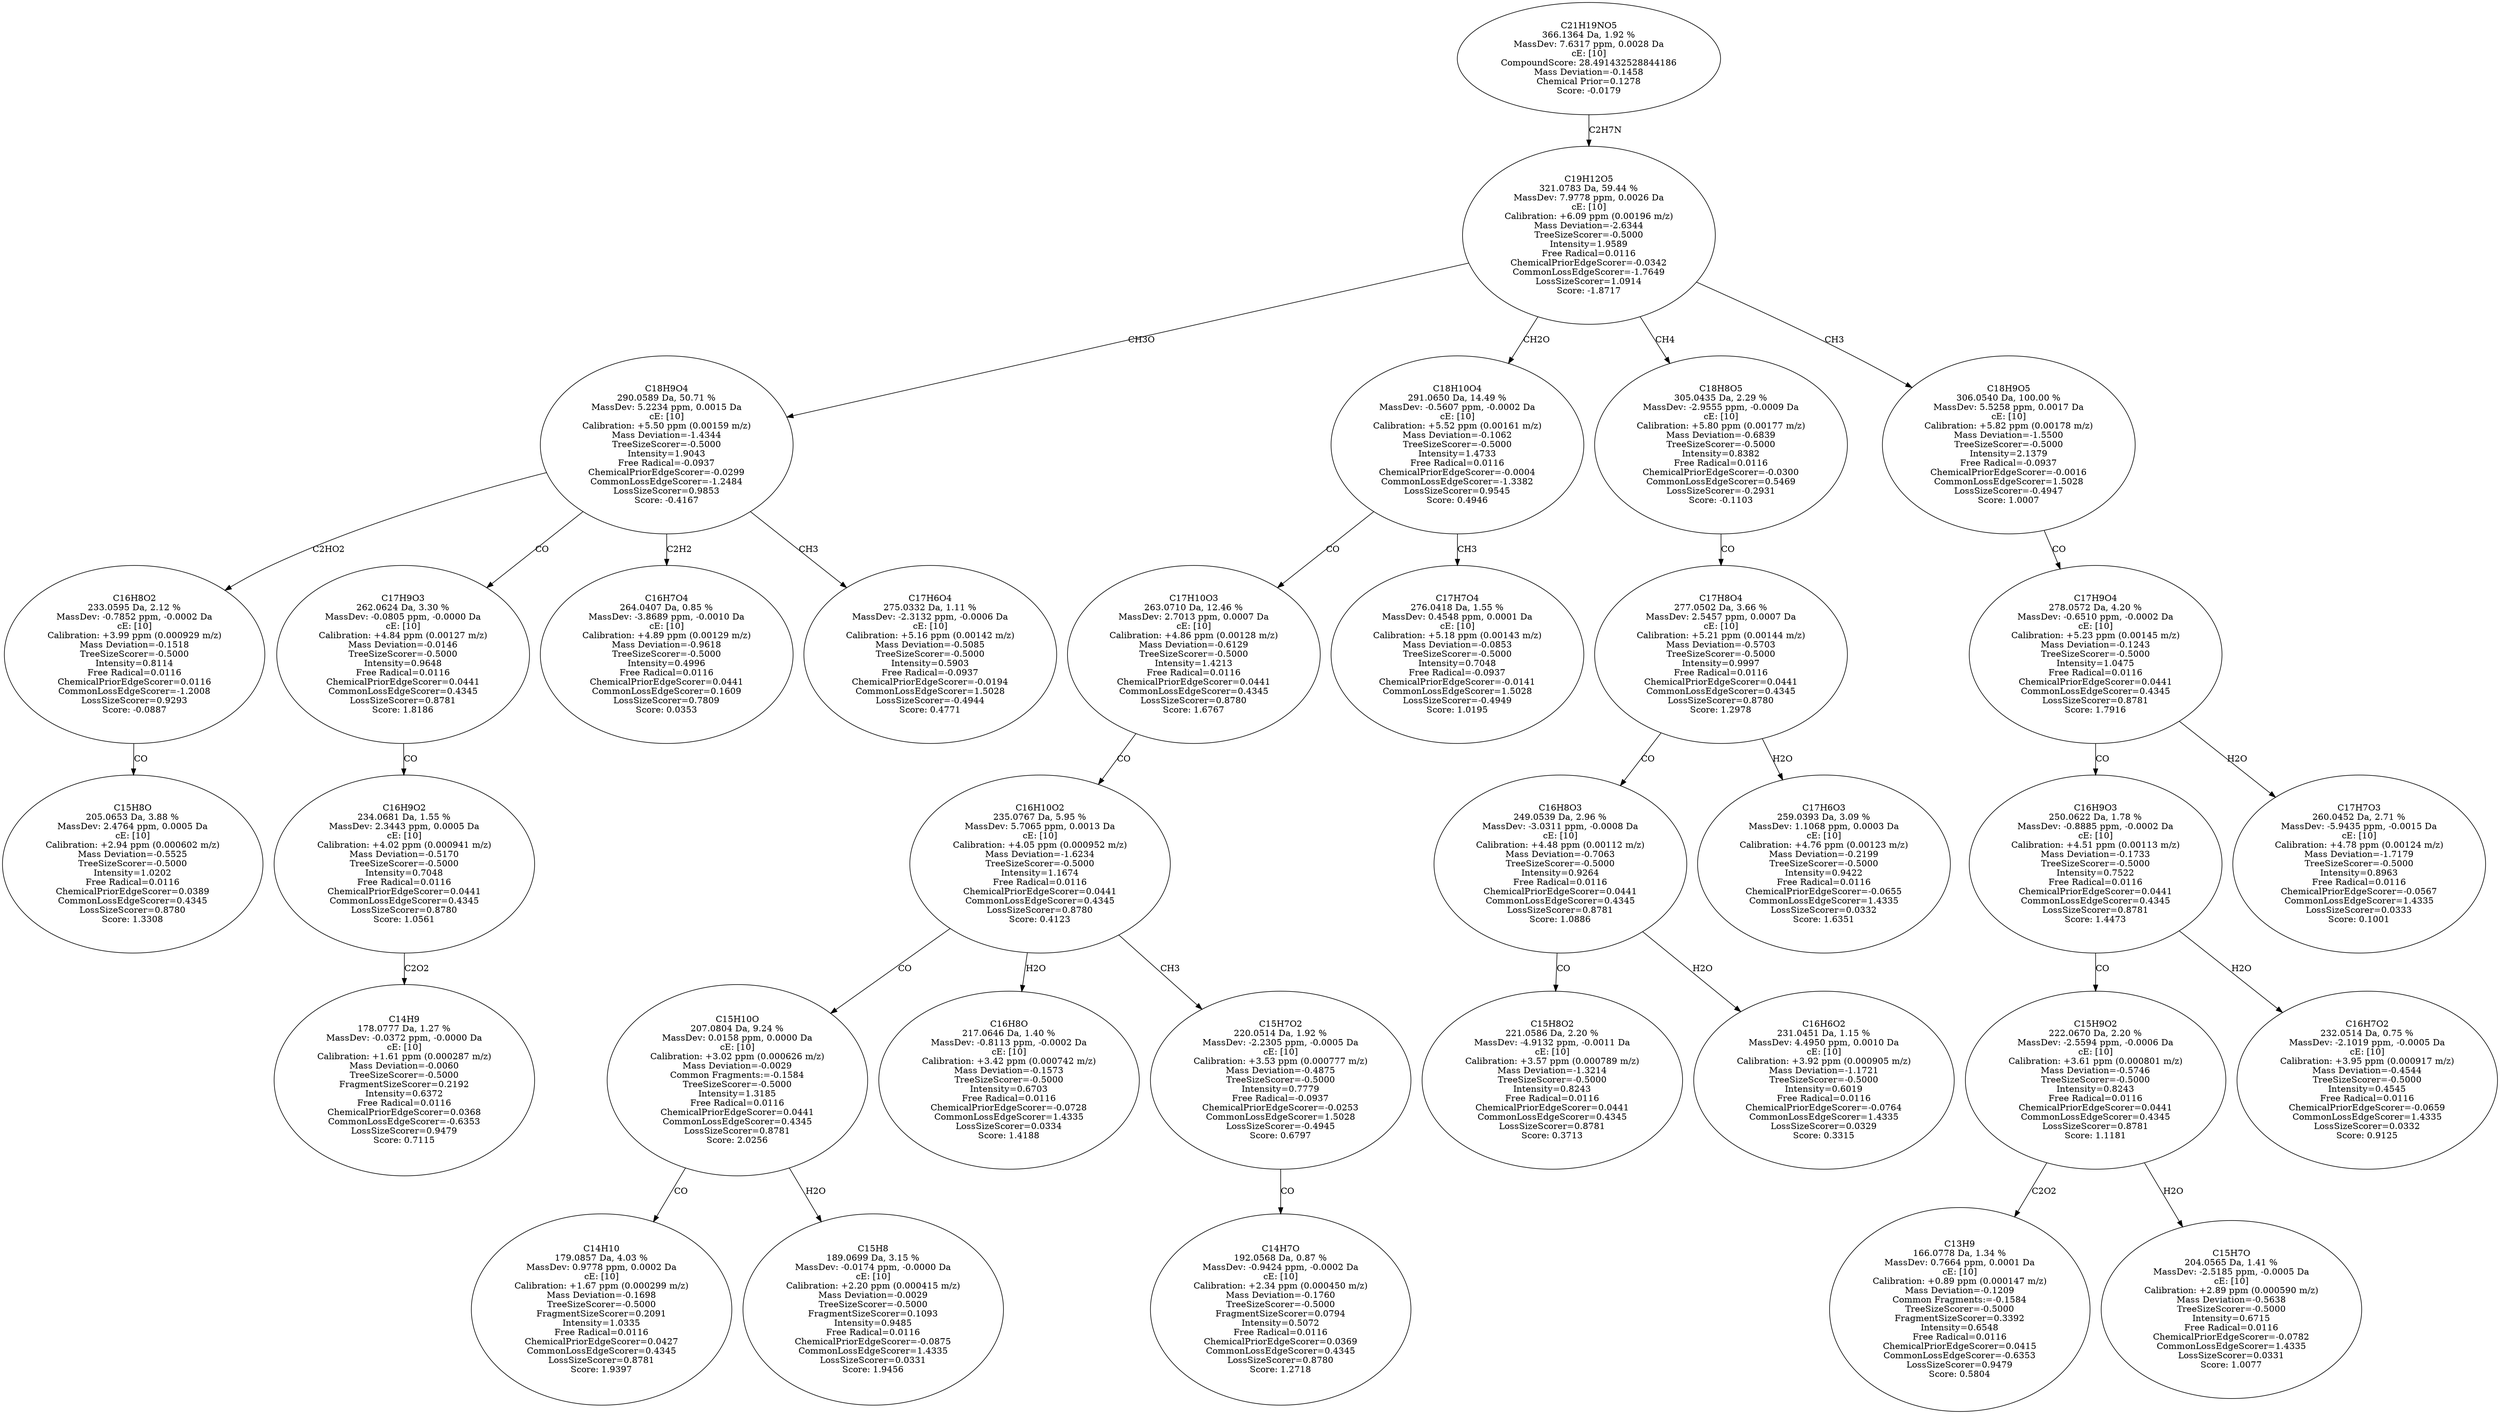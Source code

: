 strict digraph {
v1 [label="C15H8O\n205.0653 Da, 3.88 %\nMassDev: 2.4764 ppm, 0.0005 Da\ncE: [10]\nCalibration: +2.94 ppm (0.000602 m/z)\nMass Deviation=-0.5525\nTreeSizeScorer=-0.5000\nIntensity=1.0202\nFree Radical=0.0116\nChemicalPriorEdgeScorer=0.0389\nCommonLossEdgeScorer=0.4345\nLossSizeScorer=0.8780\nScore: 1.3308"];
v2 [label="C16H8O2\n233.0595 Da, 2.12 %\nMassDev: -0.7852 ppm, -0.0002 Da\ncE: [10]\nCalibration: +3.99 ppm (0.000929 m/z)\nMass Deviation=-0.1518\nTreeSizeScorer=-0.5000\nIntensity=0.8114\nFree Radical=0.0116\nChemicalPriorEdgeScorer=0.0116\nCommonLossEdgeScorer=-1.2008\nLossSizeScorer=0.9293\nScore: -0.0887"];
v3 [label="C14H9\n178.0777 Da, 1.27 %\nMassDev: -0.0372 ppm, -0.0000 Da\ncE: [10]\nCalibration: +1.61 ppm (0.000287 m/z)\nMass Deviation=-0.0060\nTreeSizeScorer=-0.5000\nFragmentSizeScorer=0.2192\nIntensity=0.6372\nFree Radical=0.0116\nChemicalPriorEdgeScorer=0.0368\nCommonLossEdgeScorer=-0.6353\nLossSizeScorer=0.9479\nScore: 0.7115"];
v4 [label="C16H9O2\n234.0681 Da, 1.55 %\nMassDev: 2.3443 ppm, 0.0005 Da\ncE: [10]\nCalibration: +4.02 ppm (0.000941 m/z)\nMass Deviation=-0.5170\nTreeSizeScorer=-0.5000\nIntensity=0.7048\nFree Radical=0.0116\nChemicalPriorEdgeScorer=0.0441\nCommonLossEdgeScorer=0.4345\nLossSizeScorer=0.8780\nScore: 1.0561"];
v5 [label="C17H9O3\n262.0624 Da, 3.30 %\nMassDev: -0.0805 ppm, -0.0000 Da\ncE: [10]\nCalibration: +4.84 ppm (0.00127 m/z)\nMass Deviation=-0.0146\nTreeSizeScorer=-0.5000\nIntensity=0.9648\nFree Radical=0.0116\nChemicalPriorEdgeScorer=0.0441\nCommonLossEdgeScorer=0.4345\nLossSizeScorer=0.8781\nScore: 1.8186"];
v6 [label="C16H7O4\n264.0407 Da, 0.85 %\nMassDev: -3.8689 ppm, -0.0010 Da\ncE: [10]\nCalibration: +4.89 ppm (0.00129 m/z)\nMass Deviation=-0.9618\nTreeSizeScorer=-0.5000\nIntensity=0.4996\nFree Radical=0.0116\nChemicalPriorEdgeScorer=0.0441\nCommonLossEdgeScorer=0.1609\nLossSizeScorer=0.7809\nScore: 0.0353"];
v7 [label="C17H6O4\n275.0332 Da, 1.11 %\nMassDev: -2.3132 ppm, -0.0006 Da\ncE: [10]\nCalibration: +5.16 ppm (0.00142 m/z)\nMass Deviation=-0.5085\nTreeSizeScorer=-0.5000\nIntensity=0.5903\nFree Radical=-0.0937\nChemicalPriorEdgeScorer=-0.0194\nCommonLossEdgeScorer=1.5028\nLossSizeScorer=-0.4944\nScore: 0.4771"];
v8 [label="C18H9O4\n290.0589 Da, 50.71 %\nMassDev: 5.2234 ppm, 0.0015 Da\ncE: [10]\nCalibration: +5.50 ppm (0.00159 m/z)\nMass Deviation=-1.4344\nTreeSizeScorer=-0.5000\nIntensity=1.9043\nFree Radical=-0.0937\nChemicalPriorEdgeScorer=-0.0299\nCommonLossEdgeScorer=-1.2484\nLossSizeScorer=0.9853\nScore: -0.4167"];
v9 [label="C14H10\n179.0857 Da, 4.03 %\nMassDev: 0.9778 ppm, 0.0002 Da\ncE: [10]\nCalibration: +1.67 ppm (0.000299 m/z)\nMass Deviation=-0.1698\nTreeSizeScorer=-0.5000\nFragmentSizeScorer=0.2091\nIntensity=1.0335\nFree Radical=0.0116\nChemicalPriorEdgeScorer=0.0427\nCommonLossEdgeScorer=0.4345\nLossSizeScorer=0.8781\nScore: 1.9397"];
v10 [label="C15H8\n189.0699 Da, 3.15 %\nMassDev: -0.0174 ppm, -0.0000 Da\ncE: [10]\nCalibration: +2.20 ppm (0.000415 m/z)\nMass Deviation=-0.0029\nTreeSizeScorer=-0.5000\nFragmentSizeScorer=0.1093\nIntensity=0.9485\nFree Radical=0.0116\nChemicalPriorEdgeScorer=-0.0875\nCommonLossEdgeScorer=1.4335\nLossSizeScorer=0.0331\nScore: 1.9456"];
v11 [label="C15H10O\n207.0804 Da, 9.24 %\nMassDev: 0.0158 ppm, 0.0000 Da\ncE: [10]\nCalibration: +3.02 ppm (0.000626 m/z)\nMass Deviation=-0.0029\nCommon Fragments:=-0.1584\nTreeSizeScorer=-0.5000\nIntensity=1.3185\nFree Radical=0.0116\nChemicalPriorEdgeScorer=0.0441\nCommonLossEdgeScorer=0.4345\nLossSizeScorer=0.8781\nScore: 2.0256"];
v12 [label="C16H8O\n217.0646 Da, 1.40 %\nMassDev: -0.8113 ppm, -0.0002 Da\ncE: [10]\nCalibration: +3.42 ppm (0.000742 m/z)\nMass Deviation=-0.1573\nTreeSizeScorer=-0.5000\nIntensity=0.6703\nFree Radical=0.0116\nChemicalPriorEdgeScorer=-0.0728\nCommonLossEdgeScorer=1.4335\nLossSizeScorer=0.0334\nScore: 1.4188"];
v13 [label="C14H7O\n192.0568 Da, 0.87 %\nMassDev: -0.9424 ppm, -0.0002 Da\ncE: [10]\nCalibration: +2.34 ppm (0.000450 m/z)\nMass Deviation=-0.1760\nTreeSizeScorer=-0.5000\nFragmentSizeScorer=0.0794\nIntensity=0.5072\nFree Radical=0.0116\nChemicalPriorEdgeScorer=0.0369\nCommonLossEdgeScorer=0.4345\nLossSizeScorer=0.8780\nScore: 1.2718"];
v14 [label="C15H7O2\n220.0514 Da, 1.92 %\nMassDev: -2.2305 ppm, -0.0005 Da\ncE: [10]\nCalibration: +3.53 ppm (0.000777 m/z)\nMass Deviation=-0.4875\nTreeSizeScorer=-0.5000\nIntensity=0.7779\nFree Radical=-0.0937\nChemicalPriorEdgeScorer=-0.0253\nCommonLossEdgeScorer=1.5028\nLossSizeScorer=-0.4945\nScore: 0.6797"];
v15 [label="C16H10O2\n235.0767 Da, 5.95 %\nMassDev: 5.7065 ppm, 0.0013 Da\ncE: [10]\nCalibration: +4.05 ppm (0.000952 m/z)\nMass Deviation=-1.6234\nTreeSizeScorer=-0.5000\nIntensity=1.1674\nFree Radical=0.0116\nChemicalPriorEdgeScorer=0.0441\nCommonLossEdgeScorer=0.4345\nLossSizeScorer=0.8780\nScore: 0.4123"];
v16 [label="C17H10O3\n263.0710 Da, 12.46 %\nMassDev: 2.7013 ppm, 0.0007 Da\ncE: [10]\nCalibration: +4.86 ppm (0.00128 m/z)\nMass Deviation=-0.6129\nTreeSizeScorer=-0.5000\nIntensity=1.4213\nFree Radical=0.0116\nChemicalPriorEdgeScorer=0.0441\nCommonLossEdgeScorer=0.4345\nLossSizeScorer=0.8780\nScore: 1.6767"];
v17 [label="C17H7O4\n276.0418 Da, 1.55 %\nMassDev: 0.4548 ppm, 0.0001 Da\ncE: [10]\nCalibration: +5.18 ppm (0.00143 m/z)\nMass Deviation=-0.0853\nTreeSizeScorer=-0.5000\nIntensity=0.7048\nFree Radical=-0.0937\nChemicalPriorEdgeScorer=-0.0141\nCommonLossEdgeScorer=1.5028\nLossSizeScorer=-0.4949\nScore: 1.0195"];
v18 [label="C18H10O4\n291.0650 Da, 14.49 %\nMassDev: -0.5607 ppm, -0.0002 Da\ncE: [10]\nCalibration: +5.52 ppm (0.00161 m/z)\nMass Deviation=-0.1062\nTreeSizeScorer=-0.5000\nIntensity=1.4733\nFree Radical=0.0116\nChemicalPriorEdgeScorer=-0.0004\nCommonLossEdgeScorer=-1.3382\nLossSizeScorer=0.9545\nScore: 0.4946"];
v19 [label="C15H8O2\n221.0586 Da, 2.20 %\nMassDev: -4.9132 ppm, -0.0011 Da\ncE: [10]\nCalibration: +3.57 ppm (0.000789 m/z)\nMass Deviation=-1.3214\nTreeSizeScorer=-0.5000\nIntensity=0.8243\nFree Radical=0.0116\nChemicalPriorEdgeScorer=0.0441\nCommonLossEdgeScorer=0.4345\nLossSizeScorer=0.8781\nScore: 0.3713"];
v20 [label="C16H6O2\n231.0451 Da, 1.15 %\nMassDev: 4.4950 ppm, 0.0010 Da\ncE: [10]\nCalibration: +3.92 ppm (0.000905 m/z)\nMass Deviation=-1.1721\nTreeSizeScorer=-0.5000\nIntensity=0.6019\nFree Radical=0.0116\nChemicalPriorEdgeScorer=-0.0764\nCommonLossEdgeScorer=1.4335\nLossSizeScorer=0.0329\nScore: 0.3315"];
v21 [label="C16H8O3\n249.0539 Da, 2.96 %\nMassDev: -3.0311 ppm, -0.0008 Da\ncE: [10]\nCalibration: +4.48 ppm (0.00112 m/z)\nMass Deviation=-0.7063\nTreeSizeScorer=-0.5000\nIntensity=0.9264\nFree Radical=0.0116\nChemicalPriorEdgeScorer=0.0441\nCommonLossEdgeScorer=0.4345\nLossSizeScorer=0.8781\nScore: 1.0886"];
v22 [label="C17H6O3\n259.0393 Da, 3.09 %\nMassDev: 1.1068 ppm, 0.0003 Da\ncE: [10]\nCalibration: +4.76 ppm (0.00123 m/z)\nMass Deviation=-0.2199\nTreeSizeScorer=-0.5000\nIntensity=0.9422\nFree Radical=0.0116\nChemicalPriorEdgeScorer=-0.0655\nCommonLossEdgeScorer=1.4335\nLossSizeScorer=0.0332\nScore: 1.6351"];
v23 [label="C17H8O4\n277.0502 Da, 3.66 %\nMassDev: 2.5457 ppm, 0.0007 Da\ncE: [10]\nCalibration: +5.21 ppm (0.00144 m/z)\nMass Deviation=-0.5703\nTreeSizeScorer=-0.5000\nIntensity=0.9997\nFree Radical=0.0116\nChemicalPriorEdgeScorer=0.0441\nCommonLossEdgeScorer=0.4345\nLossSizeScorer=0.8780\nScore: 1.2978"];
v24 [label="C18H8O5\n305.0435 Da, 2.29 %\nMassDev: -2.9555 ppm, -0.0009 Da\ncE: [10]\nCalibration: +5.80 ppm (0.00177 m/z)\nMass Deviation=-0.6839\nTreeSizeScorer=-0.5000\nIntensity=0.8382\nFree Radical=0.0116\nChemicalPriorEdgeScorer=-0.0300\nCommonLossEdgeScorer=0.5469\nLossSizeScorer=-0.2931\nScore: -0.1103"];
v25 [label="C13H9\n166.0778 Da, 1.34 %\nMassDev: 0.7664 ppm, 0.0001 Da\ncE: [10]\nCalibration: +0.89 ppm (0.000147 m/z)\nMass Deviation=-0.1209\nCommon Fragments:=-0.1584\nTreeSizeScorer=-0.5000\nFragmentSizeScorer=0.3392\nIntensity=0.6548\nFree Radical=0.0116\nChemicalPriorEdgeScorer=0.0415\nCommonLossEdgeScorer=-0.6353\nLossSizeScorer=0.9479\nScore: 0.5804"];
v26 [label="C15H7O\n204.0565 Da, 1.41 %\nMassDev: -2.5185 ppm, -0.0005 Da\ncE: [10]\nCalibration: +2.89 ppm (0.000590 m/z)\nMass Deviation=-0.5638\nTreeSizeScorer=-0.5000\nIntensity=0.6715\nFree Radical=0.0116\nChemicalPriorEdgeScorer=-0.0782\nCommonLossEdgeScorer=1.4335\nLossSizeScorer=0.0331\nScore: 1.0077"];
v27 [label="C15H9O2\n222.0670 Da, 2.20 %\nMassDev: -2.5594 ppm, -0.0006 Da\ncE: [10]\nCalibration: +3.61 ppm (0.000801 m/z)\nMass Deviation=-0.5746\nTreeSizeScorer=-0.5000\nIntensity=0.8243\nFree Radical=0.0116\nChemicalPriorEdgeScorer=0.0441\nCommonLossEdgeScorer=0.4345\nLossSizeScorer=0.8781\nScore: 1.1181"];
v28 [label="C16H7O2\n232.0514 Da, 0.75 %\nMassDev: -2.1019 ppm, -0.0005 Da\ncE: [10]\nCalibration: +3.95 ppm (0.000917 m/z)\nMass Deviation=-0.4544\nTreeSizeScorer=-0.5000\nIntensity=0.4545\nFree Radical=0.0116\nChemicalPriorEdgeScorer=-0.0659\nCommonLossEdgeScorer=1.4335\nLossSizeScorer=0.0332\nScore: 0.9125"];
v29 [label="C16H9O3\n250.0622 Da, 1.78 %\nMassDev: -0.8885 ppm, -0.0002 Da\ncE: [10]\nCalibration: +4.51 ppm (0.00113 m/z)\nMass Deviation=-0.1733\nTreeSizeScorer=-0.5000\nIntensity=0.7522\nFree Radical=0.0116\nChemicalPriorEdgeScorer=0.0441\nCommonLossEdgeScorer=0.4345\nLossSizeScorer=0.8781\nScore: 1.4473"];
v30 [label="C17H7O3\n260.0452 Da, 2.71 %\nMassDev: -5.9435 ppm, -0.0015 Da\ncE: [10]\nCalibration: +4.78 ppm (0.00124 m/z)\nMass Deviation=-1.7179\nTreeSizeScorer=-0.5000\nIntensity=0.8963\nFree Radical=0.0116\nChemicalPriorEdgeScorer=-0.0567\nCommonLossEdgeScorer=1.4335\nLossSizeScorer=0.0333\nScore: 0.1001"];
v31 [label="C17H9O4\n278.0572 Da, 4.20 %\nMassDev: -0.6510 ppm, -0.0002 Da\ncE: [10]\nCalibration: +5.23 ppm (0.00145 m/z)\nMass Deviation=-0.1243\nTreeSizeScorer=-0.5000\nIntensity=1.0475\nFree Radical=0.0116\nChemicalPriorEdgeScorer=0.0441\nCommonLossEdgeScorer=0.4345\nLossSizeScorer=0.8781\nScore: 1.7916"];
v32 [label="C18H9O5\n306.0540 Da, 100.00 %\nMassDev: 5.5258 ppm, 0.0017 Da\ncE: [10]\nCalibration: +5.82 ppm (0.00178 m/z)\nMass Deviation=-1.5500\nTreeSizeScorer=-0.5000\nIntensity=2.1379\nFree Radical=-0.0937\nChemicalPriorEdgeScorer=-0.0016\nCommonLossEdgeScorer=1.5028\nLossSizeScorer=-0.4947\nScore: 1.0007"];
v33 [label="C19H12O5\n321.0783 Da, 59.44 %\nMassDev: 7.9778 ppm, 0.0026 Da\ncE: [10]\nCalibration: +6.09 ppm (0.00196 m/z)\nMass Deviation=-2.6344\nTreeSizeScorer=-0.5000\nIntensity=1.9589\nFree Radical=0.0116\nChemicalPriorEdgeScorer=-0.0342\nCommonLossEdgeScorer=-1.7649\nLossSizeScorer=1.0914\nScore: -1.8717"];
v34 [label="C21H19NO5\n366.1364 Da, 1.92 %\nMassDev: 7.6317 ppm, 0.0028 Da\ncE: [10]\nCompoundScore: 28.491432528844186\nMass Deviation=-0.1458\nChemical Prior=0.1278\nScore: -0.0179"];
v2 -> v1 [label="CO"];
v8 -> v2 [label="C2HO2"];
v4 -> v3 [label="C2O2"];
v5 -> v4 [label="CO"];
v8 -> v5 [label="CO"];
v8 -> v6 [label="C2H2"];
v8 -> v7 [label="CH3"];
v33 -> v8 [label="CH3O"];
v11 -> v9 [label="CO"];
v11 -> v10 [label="H2O"];
v15 -> v11 [label="CO"];
v15 -> v12 [label="H2O"];
v14 -> v13 [label="CO"];
v15 -> v14 [label="CH3"];
v16 -> v15 [label="CO"];
v18 -> v16 [label="CO"];
v18 -> v17 [label="CH3"];
v33 -> v18 [label="CH2O"];
v21 -> v19 [label="CO"];
v21 -> v20 [label="H2O"];
v23 -> v21 [label="CO"];
v23 -> v22 [label="H2O"];
v24 -> v23 [label="CO"];
v33 -> v24 [label="CH4"];
v27 -> v25 [label="C2O2"];
v27 -> v26 [label="H2O"];
v29 -> v27 [label="CO"];
v29 -> v28 [label="H2O"];
v31 -> v29 [label="CO"];
v31 -> v30 [label="H2O"];
v32 -> v31 [label="CO"];
v33 -> v32 [label="CH3"];
v34 -> v33 [label="C2H7N"];
}